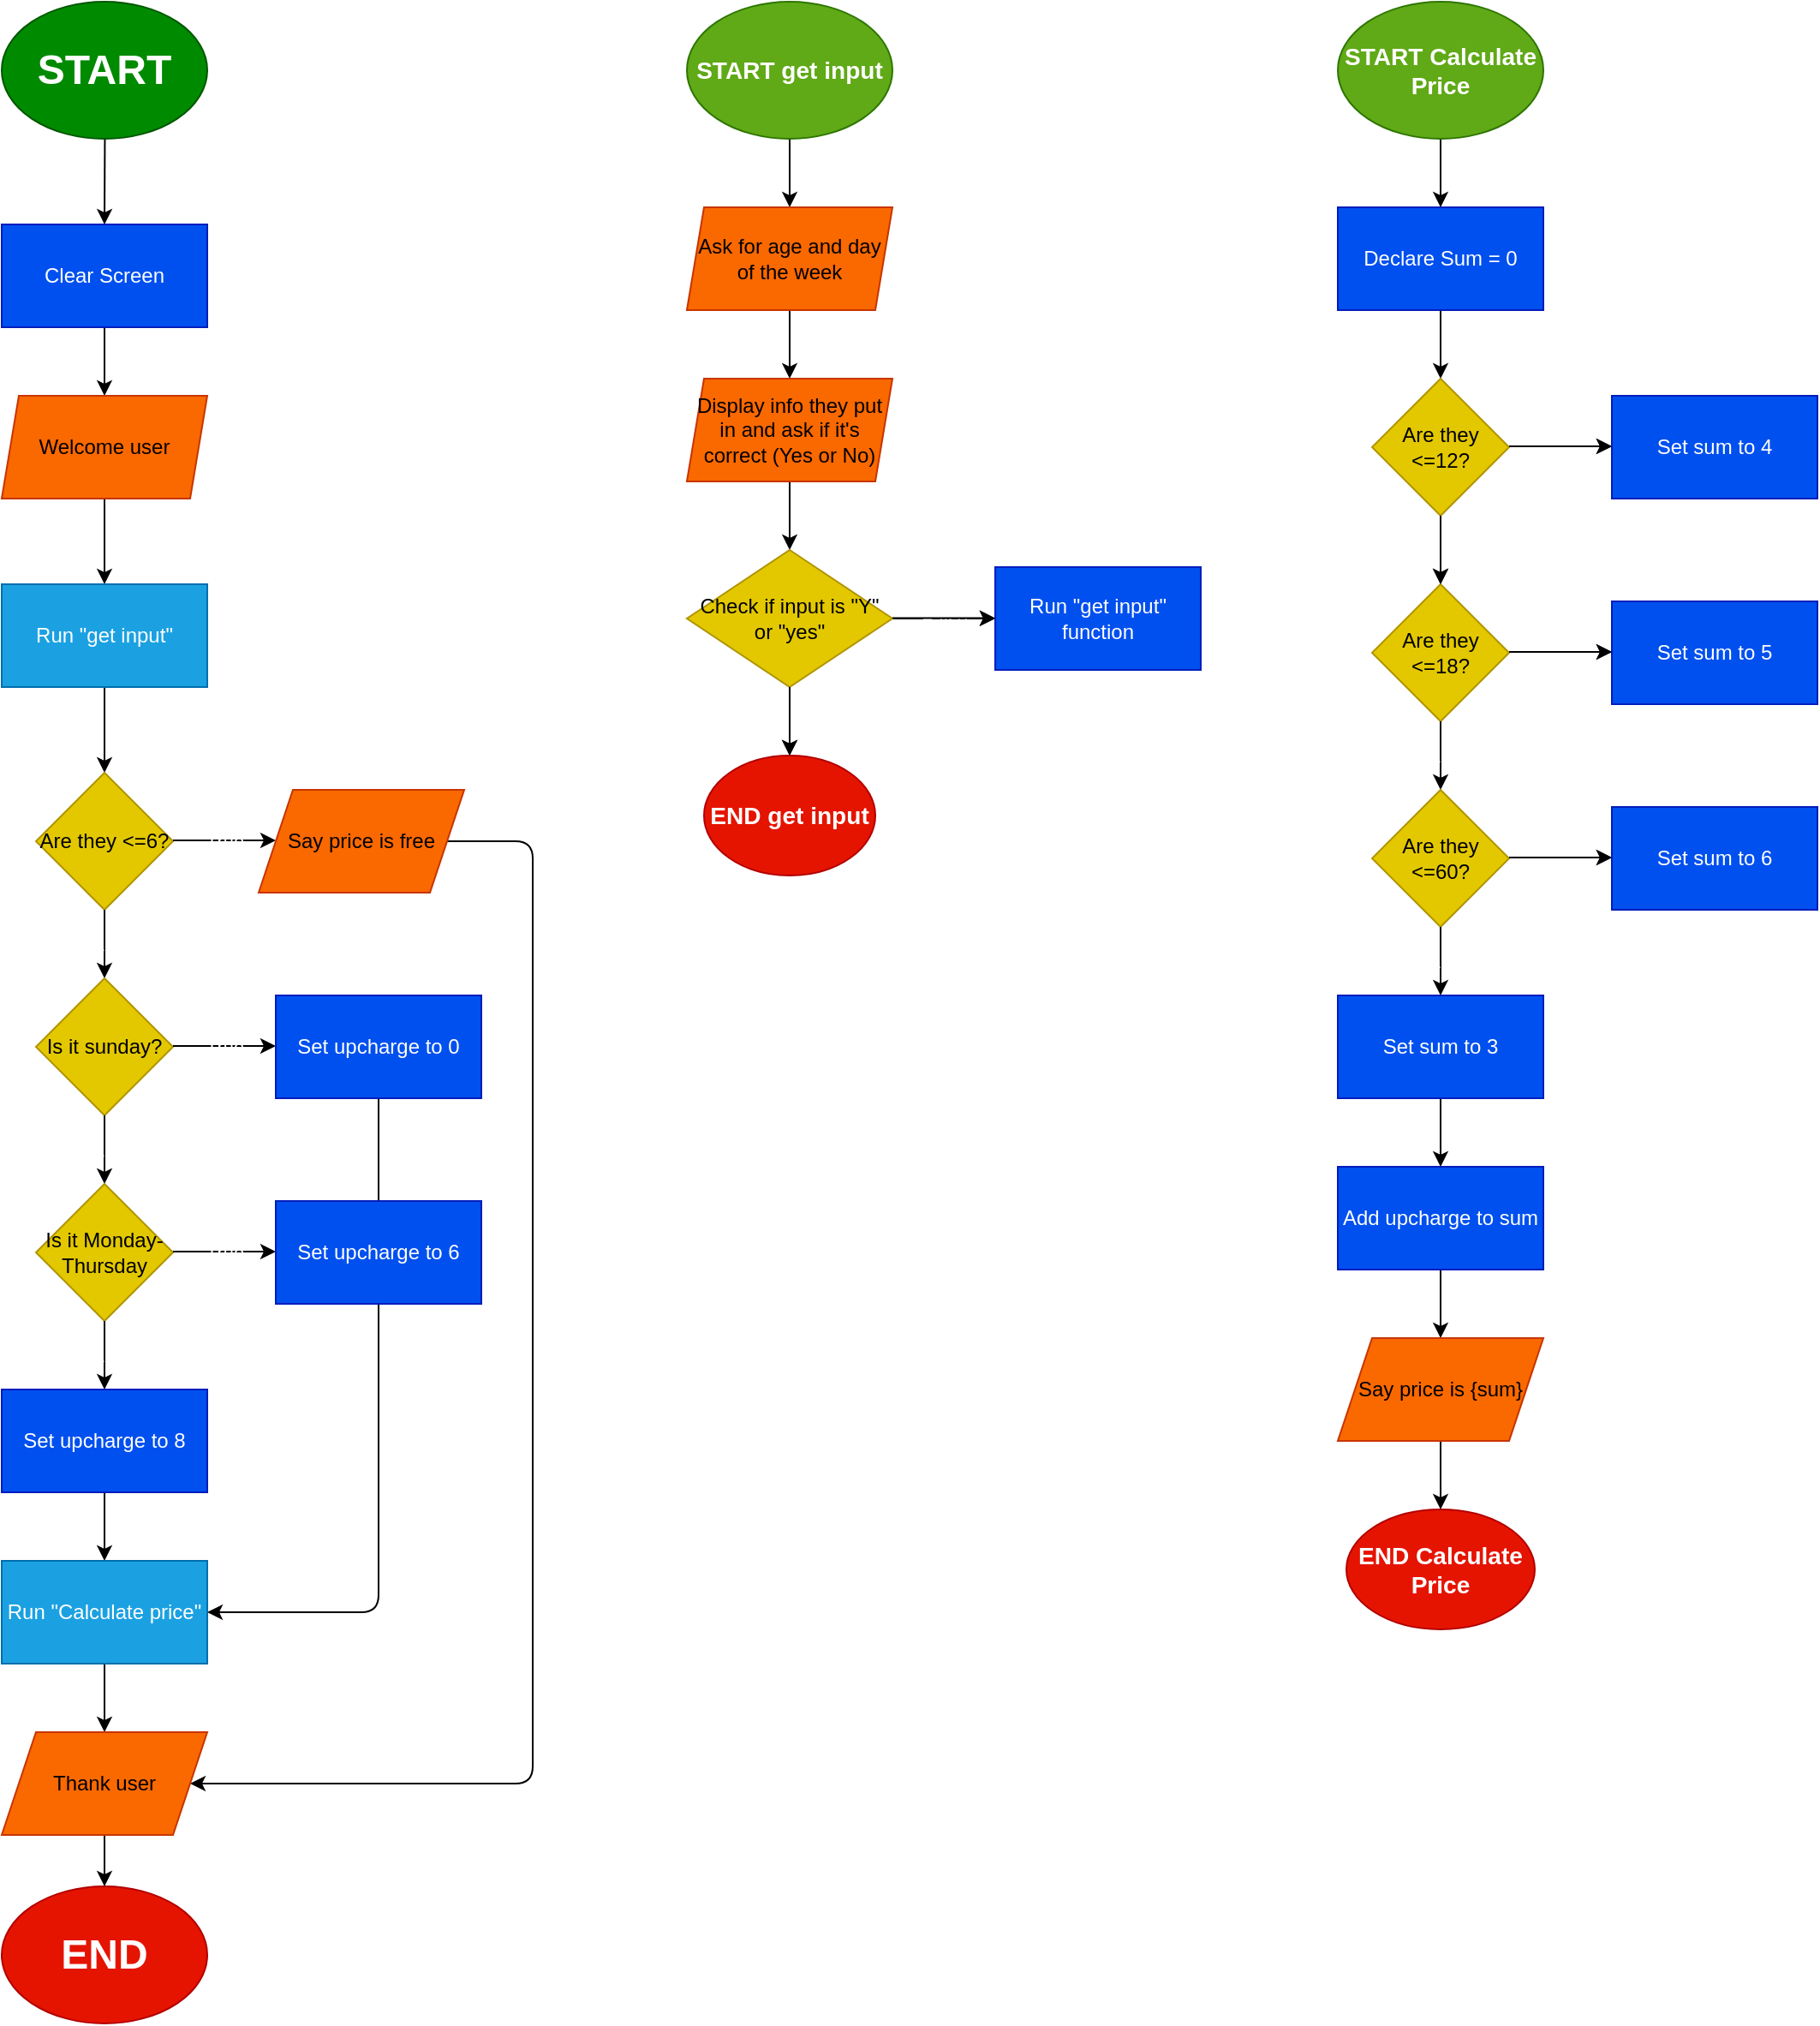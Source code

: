 <mxfile>
    <diagram name="Page-1" id="SWQLnrmFkrThS0bQeGFj">
        <mxGraphModel dx="517" dy="258" grid="1" gridSize="10" guides="1" tooltips="1" connect="1" arrows="1" fold="1" page="1" pageScale="1" pageWidth="850" pageHeight="1100" math="0" shadow="0">
            <root>
                <mxCell id="0"/>
                <mxCell id="1" parent="0"/>
                <mxCell id="3" value="" style="edgeStyle=none;html=1;exitX=0.5;exitY=1;exitDx=0;exitDy=0;" parent="1" source="45" target="2" edge="1">
                    <mxGeometry relative="1" as="geometry"/>
                </mxCell>
                <mxCell id="47" value="" style="edgeStyle=none;html=1;fontColor=#FFFFFF;" parent="1" source="inww-lfzmVOaHFKNsn9x-1" target="45" edge="1">
                    <mxGeometry relative="1" as="geometry"/>
                </mxCell>
                <mxCell id="inww-lfzmVOaHFKNsn9x-1" value="&lt;h1&gt;START&lt;br&gt;&lt;/h1&gt;" style="ellipse;whiteSpace=wrap;html=1;fillColor=#008a00;strokeColor=#005700;fontColor=#ffffff;rounded=0;" parent="1" vertex="1">
                    <mxGeometry x="50" y="70" width="120" height="80" as="geometry"/>
                </mxCell>
                <mxCell id="5" value="" style="edgeStyle=none;html=1;" parent="1" edge="1">
                    <mxGeometry relative="1" as="geometry">
                        <mxPoint x="110" y="360" as="sourcePoint"/>
                        <mxPoint x="110" y="410" as="targetPoint"/>
                    </mxGeometry>
                </mxCell>
                <mxCell id="2" value="Welcome user&lt;br&gt;" style="shape=parallelogram;perimeter=parallelogramPerimeter;whiteSpace=wrap;html=1;fixedSize=1;fillColor=#fa6800;fontColor=#000000;strokeColor=#C73500;size=10;" parent="1" vertex="1">
                    <mxGeometry x="50" y="300" width="120" height="60" as="geometry"/>
                </mxCell>
                <mxCell id="20" value="" style="edgeStyle=none;html=1;fontColor=#FFFFFF;" parent="1" source="6" target="19" edge="1">
                    <mxGeometry relative="1" as="geometry"/>
                </mxCell>
                <mxCell id="6" value="Run &quot;get input&quot;" style="rounded=0;whiteSpace=wrap;html=1;fontColor=#ffffff;fillColor=#1ba1e2;strokeColor=#006EAF;" parent="1" vertex="1">
                    <mxGeometry x="50" y="410" width="120" height="60" as="geometry"/>
                </mxCell>
                <mxCell id="9" value="" style="edgeStyle=none;html=1;fontColor=#000000;" parent="1" source="7" target="8" edge="1">
                    <mxGeometry relative="1" as="geometry"/>
                </mxCell>
                <mxCell id="7" value="&lt;h3&gt;START get input&lt;/h3&gt;" style="ellipse;whiteSpace=wrap;html=1;fillColor=#60a917;strokeColor=#2D7600;fontColor=#ffffff;rounded=0;" parent="1" vertex="1">
                    <mxGeometry x="450" y="70" width="120" height="80" as="geometry"/>
                </mxCell>
                <mxCell id="11" value="" style="edgeStyle=none;html=1;fontColor=#000000;entryX=0.5;entryY=0;entryDx=0;entryDy=0;" parent="1" source="8" target="13" edge="1">
                    <mxGeometry relative="1" as="geometry">
                        <mxPoint x="510" y="300" as="targetPoint"/>
                    </mxGeometry>
                </mxCell>
                <mxCell id="8" value="Ask for age and day of the week" style="shape=parallelogram;perimeter=parallelogramPerimeter;whiteSpace=wrap;html=1;fixedSize=1;fillColor=#fa6800;strokeColor=#C73500;fontColor=#000000;rounded=0;size=10;" parent="1" vertex="1">
                    <mxGeometry x="450" y="190" width="120" height="60" as="geometry"/>
                </mxCell>
                <mxCell id="12" value="Run &quot;get input&quot; function" style="rounded=0;whiteSpace=wrap;html=1;fontColor=#ffffff;fillColor=#0050ef;strokeColor=#001DBC;" parent="1" vertex="1">
                    <mxGeometry x="630" y="400" width="120" height="60" as="geometry"/>
                </mxCell>
                <mxCell id="15" value="" style="edgeStyle=none;html=1;fontColor=#000000;" parent="1" source="13" target="14" edge="1">
                    <mxGeometry relative="1" as="geometry"/>
                </mxCell>
                <mxCell id="13" value="Display info they put in and ask if it's correct (Yes or No)" style="shape=parallelogram;perimeter=parallelogramPerimeter;whiteSpace=wrap;html=1;fixedSize=1;fillColor=#fa6800;strokeColor=#C73500;fontColor=#000000;rounded=0;size=10;" parent="1" vertex="1">
                    <mxGeometry x="450" y="290" width="120" height="60" as="geometry"/>
                </mxCell>
                <mxCell id="16" value="False" style="edgeStyle=none;html=1;fontColor=#FFFFFF;labelBackgroundColor=none;" parent="1" source="14" target="12" edge="1">
                    <mxGeometry relative="1" as="geometry"/>
                </mxCell>
                <mxCell id="18" value="&lt;font color=&quot;#ffffff&quot;&gt;True&lt;/font&gt;" style="edgeStyle=none;html=1;fontColor=#000000;labelBackgroundColor=none;" parent="1" source="14" target="17" edge="1">
                    <mxGeometry relative="1" as="geometry"/>
                </mxCell>
                <mxCell id="14" value="Check if input is &quot;Y&quot; or &quot;yes&quot;" style="rhombus;whiteSpace=wrap;html=1;fillColor=#e3c800;strokeColor=#B09500;fontColor=#000000;rounded=0;" parent="1" vertex="1">
                    <mxGeometry x="450" y="390" width="120" height="80" as="geometry"/>
                </mxCell>
                <mxCell id="17" value="&lt;h3&gt;END get input&lt;/h3&gt;" style="ellipse;whiteSpace=wrap;html=1;fillColor=#e51400;strokeColor=#B20000;fontColor=#ffffff;rounded=0;" parent="1" vertex="1">
                    <mxGeometry x="460" y="510" width="100" height="70" as="geometry"/>
                </mxCell>
                <mxCell id="19" value="Are they &amp;lt;=6?" style="rhombus;whiteSpace=wrap;html=1;fillColor=#e3c800;strokeColor=#B09500;fontColor=#000000;rounded=0;" parent="1" vertex="1">
                    <mxGeometry x="70" y="520" width="80" height="80" as="geometry"/>
                </mxCell>
                <mxCell id="21" value="True" style="edgeStyle=none;html=1;fontColor=#FFFFFF;strokeColor=default;labelBackgroundColor=none;" parent="1" edge="1">
                    <mxGeometry relative="1" as="geometry">
                        <mxPoint x="150" y="559.5" as="sourcePoint"/>
                        <mxPoint x="210" y="559.5" as="targetPoint"/>
                        <mxPoint as="offset"/>
                    </mxGeometry>
                </mxCell>
                <mxCell id="22" value="&lt;font color=&quot;#ffffff&quot;&gt;False&lt;/font&gt;" style="edgeStyle=none;html=1;fontColor=#000000;labelBackgroundColor=none;" parent="1" edge="1">
                    <mxGeometry relative="1" as="geometry">
                        <mxPoint x="110" y="600" as="sourcePoint"/>
                        <mxPoint x="110" y="640" as="targetPoint"/>
                        <mxPoint as="offset"/>
                    </mxGeometry>
                </mxCell>
                <mxCell id="26" value="" style="edgeStyle=none;html=1;fontColor=#FFFFFF;exitX=0.5;exitY=1;exitDx=0;exitDy=0;entryX=1;entryY=0.5;entryDx=0;entryDy=0;" parent="1" source="31" target="43" edge="1">
                    <mxGeometry x="0.018" relative="1" as="geometry">
                        <mxPoint x="180" y="1070" as="targetPoint"/>
                        <mxPoint x="260" y="1140" as="sourcePoint"/>
                        <Array as="points">
                            <mxPoint x="270" y="1010"/>
                        </Array>
                        <mxPoint as="offset"/>
                    </mxGeometry>
                </mxCell>
                <mxCell id="41" style="edgeStyle=none;html=1;fontColor=#FFFFFF;entryX=1;entryY=0.5;entryDx=0;entryDy=0;exitX=1;exitY=0.5;exitDx=0;exitDy=0;" parent="1" source="24" target="83" edge="1">
                    <mxGeometry relative="1" as="geometry">
                        <mxPoint x="350" y="560" as="targetPoint"/>
                        <mxPoint x="340" y="560" as="sourcePoint"/>
                        <Array as="points">
                            <mxPoint x="360" y="560"/>
                            <mxPoint x="360" y="1110"/>
                        </Array>
                    </mxGeometry>
                </mxCell>
                <mxCell id="24" value="Say price is free" style="shape=parallelogram;perimeter=parallelogramPerimeter;whiteSpace=wrap;html=1;fixedSize=1;fontColor=#000000;fillColor=#fa6800;strokeColor=#C73500;size=20;" parent="1" vertex="1">
                    <mxGeometry x="200" y="530" width="120" height="60" as="geometry"/>
                </mxCell>
                <mxCell id="25" value="&lt;h1&gt;END&lt;/h1&gt;" style="ellipse;whiteSpace=wrap;html=1;fontColor=#ffffff;fillColor=#e51400;strokeColor=#B20000;" parent="1" vertex="1">
                    <mxGeometry x="50" y="1170" width="120" height="80" as="geometry"/>
                </mxCell>
                <mxCell id="28" value="Is it sunday?" style="rhombus;whiteSpace=wrap;html=1;fillColor=#e3c800;strokeColor=#B09500;fontColor=#000000;rounded=0;" parent="1" vertex="1">
                    <mxGeometry x="70" y="640" width="80" height="80" as="geometry"/>
                </mxCell>
                <mxCell id="29" value="True" style="edgeStyle=none;html=1;fontColor=#FFFFFF;labelBackgroundColor=none;" parent="1" edge="1">
                    <mxGeometry relative="1" as="geometry">
                        <mxPoint x="150" y="679.5" as="sourcePoint"/>
                        <mxPoint x="210" y="679.5" as="targetPoint"/>
                        <mxPoint as="offset"/>
                    </mxGeometry>
                </mxCell>
                <mxCell id="30" value="&lt;font color=&quot;#ffffff&quot;&gt;False&lt;/font&gt;" style="edgeStyle=none;html=1;fontColor=#000000;labelBackgroundColor=none;" parent="1" edge="1">
                    <mxGeometry relative="1" as="geometry">
                        <mxPoint x="110" y="720" as="sourcePoint"/>
                        <mxPoint x="110" y="760" as="targetPoint"/>
                        <mxPoint as="offset"/>
                    </mxGeometry>
                </mxCell>
                <mxCell id="31" value="Set upcharge to 0" style="shape=parallelogram;perimeter=parallelogramPerimeter;whiteSpace=wrap;html=1;fixedSize=1;fontColor=#ffffff;fillColor=#0050ef;strokeColor=#001DBC;size=-10;" parent="1" vertex="1">
                    <mxGeometry x="210" y="650" width="120" height="60" as="geometry"/>
                </mxCell>
                <mxCell id="32" value="Is it Monday- Thursday" style="rhombus;whiteSpace=wrap;html=1;fillColor=#e3c800;strokeColor=#B09500;fontColor=#000000;rounded=0;" parent="1" vertex="1">
                    <mxGeometry x="70" y="760" width="80" height="80" as="geometry"/>
                </mxCell>
                <mxCell id="33" value="True" style="edgeStyle=none;html=1;fontColor=#FFFFFF;labelBackgroundColor=none;" parent="1" edge="1">
                    <mxGeometry relative="1" as="geometry">
                        <mxPoint x="150" y="799.5" as="sourcePoint"/>
                        <mxPoint x="210" y="799.5" as="targetPoint"/>
                        <mxPoint as="offset"/>
                    </mxGeometry>
                </mxCell>
                <mxCell id="34" value="&lt;font color=&quot;#ffffff&quot;&gt;False&lt;/font&gt;" style="edgeStyle=none;html=1;fontColor=#000000;labelBackgroundColor=none;" parent="1" edge="1">
                    <mxGeometry relative="1" as="geometry">
                        <mxPoint x="110" y="840" as="sourcePoint"/>
                        <mxPoint x="110" y="880" as="targetPoint"/>
                        <mxPoint as="offset"/>
                    </mxGeometry>
                </mxCell>
                <mxCell id="35" value="Set upcharge to 6" style="shape=parallelogram;perimeter=parallelogramPerimeter;whiteSpace=wrap;html=1;fixedSize=1;fontColor=#ffffff;fillColor=#0050ef;strokeColor=#001DBC;size=0;" parent="1" vertex="1">
                    <mxGeometry x="210" y="770" width="120" height="60" as="geometry"/>
                </mxCell>
                <mxCell id="44" value="" style="edgeStyle=none;html=1;fontColor=#FFFFFF;" parent="1" source="39" target="43" edge="1">
                    <mxGeometry relative="1" as="geometry"/>
                </mxCell>
                <mxCell id="39" value="Set upcharge to 8" style="shape=parallelogram;perimeter=parallelogramPerimeter;whiteSpace=wrap;html=1;fixedSize=1;fontColor=#ffffff;fillColor=#0050ef;strokeColor=#001DBC;size=-10;" parent="1" vertex="1">
                    <mxGeometry x="50" y="880" width="120" height="60" as="geometry"/>
                </mxCell>
                <mxCell id="59" value="" style="edgeStyle=none;html=1;fontColor=#FFFFFF;" parent="1" source="43" edge="1">
                    <mxGeometry relative="1" as="geometry">
                        <mxPoint x="110" y="1080" as="targetPoint"/>
                    </mxGeometry>
                </mxCell>
                <mxCell id="43" value="Run &quot;Calculate price&quot;" style="whiteSpace=wrap;html=1;fillColor=#1ba1e2;strokeColor=#006EAF;fontColor=#ffffff;" parent="1" vertex="1">
                    <mxGeometry x="50" y="980" width="120" height="60" as="geometry"/>
                </mxCell>
                <mxCell id="45" value="Clear Screen" style="whiteSpace=wrap;html=1;fillColor=#0050ef;strokeColor=#001DBC;fontColor=#ffffff;" parent="1" vertex="1">
                    <mxGeometry x="50" y="200" width="120" height="60" as="geometry"/>
                </mxCell>
                <mxCell id="48" value="" style="edgeStyle=none;html=1;fontColor=#000000;" parent="1" source="49" edge="1">
                    <mxGeometry relative="1" as="geometry">
                        <mxPoint x="890" y="190" as="targetPoint"/>
                    </mxGeometry>
                </mxCell>
                <mxCell id="49" value="&lt;h3&gt;START Calculate Price&lt;/h3&gt;" style="ellipse;whiteSpace=wrap;html=1;fillColor=#60a917;strokeColor=#2D7600;fontColor=#ffffff;rounded=0;" parent="1" vertex="1">
                    <mxGeometry x="830" y="70" width="120" height="80" as="geometry"/>
                </mxCell>
                <mxCell id="69" value="" style="edgeStyle=none;html=1;fontColor=#FFFFFF;" parent="1" source="52" target="60" edge="1">
                    <mxGeometry relative="1" as="geometry"/>
                </mxCell>
                <mxCell id="52" value="Declare Sum = 0" style="rounded=0;whiteSpace=wrap;html=1;fontColor=#ffffff;fillColor=#0050ef;strokeColor=#001DBC;" parent="1" vertex="1">
                    <mxGeometry x="830" y="190" width="120" height="60" as="geometry"/>
                </mxCell>
                <mxCell id="58" value="&lt;h3&gt;END Calculate Price&lt;/h3&gt;" style="ellipse;whiteSpace=wrap;html=1;fillColor=#e51400;strokeColor=#B20000;fontColor=#ffffff;rounded=0;" parent="1" vertex="1">
                    <mxGeometry x="835" y="950" width="110" height="70" as="geometry"/>
                </mxCell>
                <mxCell id="60" value="Are they &amp;lt;=12?" style="rhombus;whiteSpace=wrap;html=1;fillColor=#e3c800;strokeColor=#B09500;fontColor=#000000;rounded=0;" parent="1" vertex="1">
                    <mxGeometry x="850" y="290" width="80" height="80" as="geometry"/>
                </mxCell>
                <mxCell id="61" value="True" style="edgeStyle=none;html=1;fontColor=#FFFFFF;labelBackgroundColor=none;" parent="1" edge="1">
                    <mxGeometry relative="1" as="geometry">
                        <mxPoint x="930" y="329.5" as="sourcePoint"/>
                        <mxPoint x="990" y="329.5" as="targetPoint"/>
                        <mxPoint as="offset"/>
                    </mxGeometry>
                </mxCell>
                <mxCell id="62" value="&lt;font color=&quot;#ffffff&quot;&gt;False&lt;/font&gt;" style="edgeStyle=none;html=1;fontColor=#000000;labelBackgroundColor=none;" parent="1" edge="1">
                    <mxGeometry relative="1" as="geometry">
                        <mxPoint x="890" y="370" as="sourcePoint"/>
                        <mxPoint x="890" y="410" as="targetPoint"/>
                        <mxPoint as="offset"/>
                    </mxGeometry>
                </mxCell>
                <mxCell id="63" value="Are they &amp;lt;=18?" style="rhombus;whiteSpace=wrap;html=1;fillColor=#e3c800;strokeColor=#B09500;fontColor=#000000;rounded=0;" parent="1" vertex="1">
                    <mxGeometry x="850" y="410" width="80" height="80" as="geometry"/>
                </mxCell>
                <mxCell id="64" value="True" style="edgeStyle=none;html=1;fontColor=#FFFFFF;labelBackgroundColor=none;" parent="1" edge="1">
                    <mxGeometry relative="1" as="geometry">
                        <mxPoint x="930" y="449.5" as="sourcePoint"/>
                        <mxPoint x="990" y="449.5" as="targetPoint"/>
                        <mxPoint as="offset"/>
                    </mxGeometry>
                </mxCell>
                <mxCell id="65" value="&lt;font color=&quot;#ffffff&quot;&gt;False&lt;/font&gt;" style="edgeStyle=none;html=1;fontColor=#000000;labelBackgroundColor=none;" parent="1" edge="1">
                    <mxGeometry relative="1" as="geometry">
                        <mxPoint x="890" y="490" as="sourcePoint"/>
                        <mxPoint x="890" y="530" as="targetPoint"/>
                        <mxPoint as="offset"/>
                    </mxGeometry>
                </mxCell>
                <mxCell id="66" value="Are they &amp;lt;=60?" style="rhombus;whiteSpace=wrap;html=1;fillColor=#e3c800;strokeColor=#B09500;fontColor=#000000;rounded=0;" parent="1" vertex="1">
                    <mxGeometry x="850" y="530" width="80" height="80" as="geometry"/>
                </mxCell>
                <mxCell id="67" value="True" style="edgeStyle=none;html=1;fontColor=#FFFFFF;labelBackgroundColor=none;" parent="1" edge="1">
                    <mxGeometry relative="1" as="geometry">
                        <mxPoint x="930" y="569.5" as="sourcePoint"/>
                        <mxPoint x="990" y="569.5" as="targetPoint"/>
                        <mxPoint as="offset"/>
                    </mxGeometry>
                </mxCell>
                <mxCell id="68" value="&lt;font color=&quot;#ffffff&quot;&gt;False&lt;/font&gt;" style="edgeStyle=none;html=1;fontColor=#000000;labelBackgroundColor=none;" parent="1" edge="1">
                    <mxGeometry relative="1" as="geometry">
                        <mxPoint x="890" y="610" as="sourcePoint"/>
                        <mxPoint x="890" y="650" as="targetPoint"/>
                        <mxPoint as="offset"/>
                    </mxGeometry>
                </mxCell>
                <mxCell id="71" value="Set sum to 4" style="rounded=0;whiteSpace=wrap;html=1;fontColor=#ffffff;fillColor=#0050ef;strokeColor=#001DBC;" parent="1" vertex="1">
                    <mxGeometry x="990" y="300" width="120" height="60" as="geometry"/>
                </mxCell>
                <mxCell id="72" value="Set sum to 5" style="rounded=0;whiteSpace=wrap;html=1;fontColor=#ffffff;fillColor=#0050ef;strokeColor=#001DBC;" parent="1" vertex="1">
                    <mxGeometry x="990" y="420" width="120" height="60" as="geometry"/>
                </mxCell>
                <mxCell id="73" value="Set sum to 6" style="rounded=0;whiteSpace=wrap;html=1;fontColor=#ffffff;fillColor=#0050ef;strokeColor=#001DBC;" parent="1" vertex="1">
                    <mxGeometry x="990" y="540" width="120" height="60" as="geometry"/>
                </mxCell>
                <mxCell id="79" value="" style="edgeStyle=none;html=1;fontColor=#FFFFFF;" parent="1" source="74" target="78" edge="1">
                    <mxGeometry relative="1" as="geometry"/>
                </mxCell>
                <mxCell id="74" value="Set sum to 3" style="rounded=0;whiteSpace=wrap;html=1;fontColor=#ffffff;fillColor=#0050ef;strokeColor=#001DBC;" parent="1" vertex="1">
                    <mxGeometry x="830" y="650" width="120" height="60" as="geometry"/>
                </mxCell>
                <mxCell id="81" value="" style="edgeStyle=none;html=1;fontColor=#FFFFFF;" parent="1" source="78" target="80" edge="1">
                    <mxGeometry relative="1" as="geometry"/>
                </mxCell>
                <mxCell id="78" value="Add upcharge to sum" style="whiteSpace=wrap;html=1;fillColor=#0050ef;strokeColor=#001DBC;fontColor=#ffffff;rounded=0;" parent="1" vertex="1">
                    <mxGeometry x="830" y="750" width="120" height="60" as="geometry"/>
                </mxCell>
                <mxCell id="82" value="" style="edgeStyle=none;html=1;fontColor=#FFFFFF;" parent="1" source="80" target="58" edge="1">
                    <mxGeometry relative="1" as="geometry"/>
                </mxCell>
                <mxCell id="80" value="Say price is {sum}" style="shape=parallelogram;perimeter=parallelogramPerimeter;whiteSpace=wrap;html=1;fixedSize=1;fontColor=#000000;fillColor=#fa6800;strokeColor=#C73500;size=20;" parent="1" vertex="1">
                    <mxGeometry x="830" y="850" width="120" height="60" as="geometry"/>
                </mxCell>
                <mxCell id="84" value="" style="edgeStyle=none;html=1;fontColor=#FFFFFF;" parent="1" source="83" target="25" edge="1">
                    <mxGeometry relative="1" as="geometry"/>
                </mxCell>
                <mxCell id="83" value="Thank user" style="shape=parallelogram;perimeter=parallelogramPerimeter;whiteSpace=wrap;html=1;fixedSize=1;fontColor=#000000;fillColor=#fa6800;strokeColor=#C73500;size=20;" parent="1" vertex="1">
                    <mxGeometry x="50" y="1080" width="120" height="60" as="geometry"/>
                </mxCell>
                <mxCell id="85" value="False" style="edgeStyle=none;html=1;fontColor=none;labelBackgroundColor=none;noLabel=1;" edge="1" parent="1">
                    <mxGeometry relative="1" as="geometry">
                        <mxPoint x="570" y="429.76" as="sourcePoint"/>
                        <mxPoint x="630" y="429.76" as="targetPoint"/>
                        <mxPoint as="offset"/>
                    </mxGeometry>
                </mxCell>
                <mxCell id="86" value="&lt;font&gt;True&lt;/font&gt;" style="edgeStyle=none;html=1;fontColor=none;labelBackgroundColor=none;noLabel=1;" edge="1" parent="1">
                    <mxGeometry relative="1" as="geometry">
                        <mxPoint x="510" y="470" as="sourcePoint"/>
                        <mxPoint x="510" y="510" as="targetPoint"/>
                    </mxGeometry>
                </mxCell>
                <mxCell id="87" value="&lt;font&gt;False&lt;/font&gt;" style="edgeStyle=none;html=1;fontColor=none;labelBackgroundColor=none;noLabel=1;" edge="1" parent="1">
                    <mxGeometry relative="1" as="geometry">
                        <mxPoint x="890" y="370" as="sourcePoint"/>
                        <mxPoint x="890" y="410" as="targetPoint"/>
                        <mxPoint as="offset"/>
                    </mxGeometry>
                </mxCell>
                <mxCell id="88" value="True" style="edgeStyle=none;html=1;fontColor=none;labelBackgroundColor=none;noLabel=1;" edge="1" parent="1">
                    <mxGeometry relative="1" as="geometry">
                        <mxPoint x="930" y="329.5" as="sourcePoint"/>
                        <mxPoint x="990" y="329.5" as="targetPoint"/>
                        <mxPoint as="offset"/>
                    </mxGeometry>
                </mxCell>
                <mxCell id="90" value="True" style="edgeStyle=none;html=1;fontColor=none;labelBackgroundColor=none;noLabel=1;" edge="1" parent="1">
                    <mxGeometry relative="1" as="geometry">
                        <mxPoint x="930" y="449.5" as="sourcePoint"/>
                        <mxPoint x="990" y="449.5" as="targetPoint"/>
                        <mxPoint as="offset"/>
                    </mxGeometry>
                </mxCell>
                <mxCell id="91" value="True" style="edgeStyle=none;html=1;fontColor=none;labelBackgroundColor=none;noLabel=1;" edge="1" parent="1">
                    <mxGeometry relative="1" as="geometry">
                        <mxPoint x="930" y="569.5" as="sourcePoint"/>
                        <mxPoint x="990" y="569.5" as="targetPoint"/>
                        <mxPoint as="offset"/>
                    </mxGeometry>
                </mxCell>
            </root>
        </mxGraphModel>
    </diagram>
</mxfile>